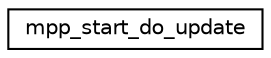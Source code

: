 digraph "Graphical Class Hierarchy"
{
 // INTERACTIVE_SVG=YES
 // LATEX_PDF_SIZE
  edge [fontname="Helvetica",fontsize="10",labelfontname="Helvetica",labelfontsize="10"];
  node [fontname="Helvetica",fontsize="10",shape=record];
  rankdir="LR";
  Node0 [label="mpp_start_do_update",height=0.2,width=0.4,color="black", fillcolor="white", style="filled",URL="$interfacempp__domains__mod_1_1mpp__start__do__update.html",tooltip="Private interface used for non blocking updates."];
}
